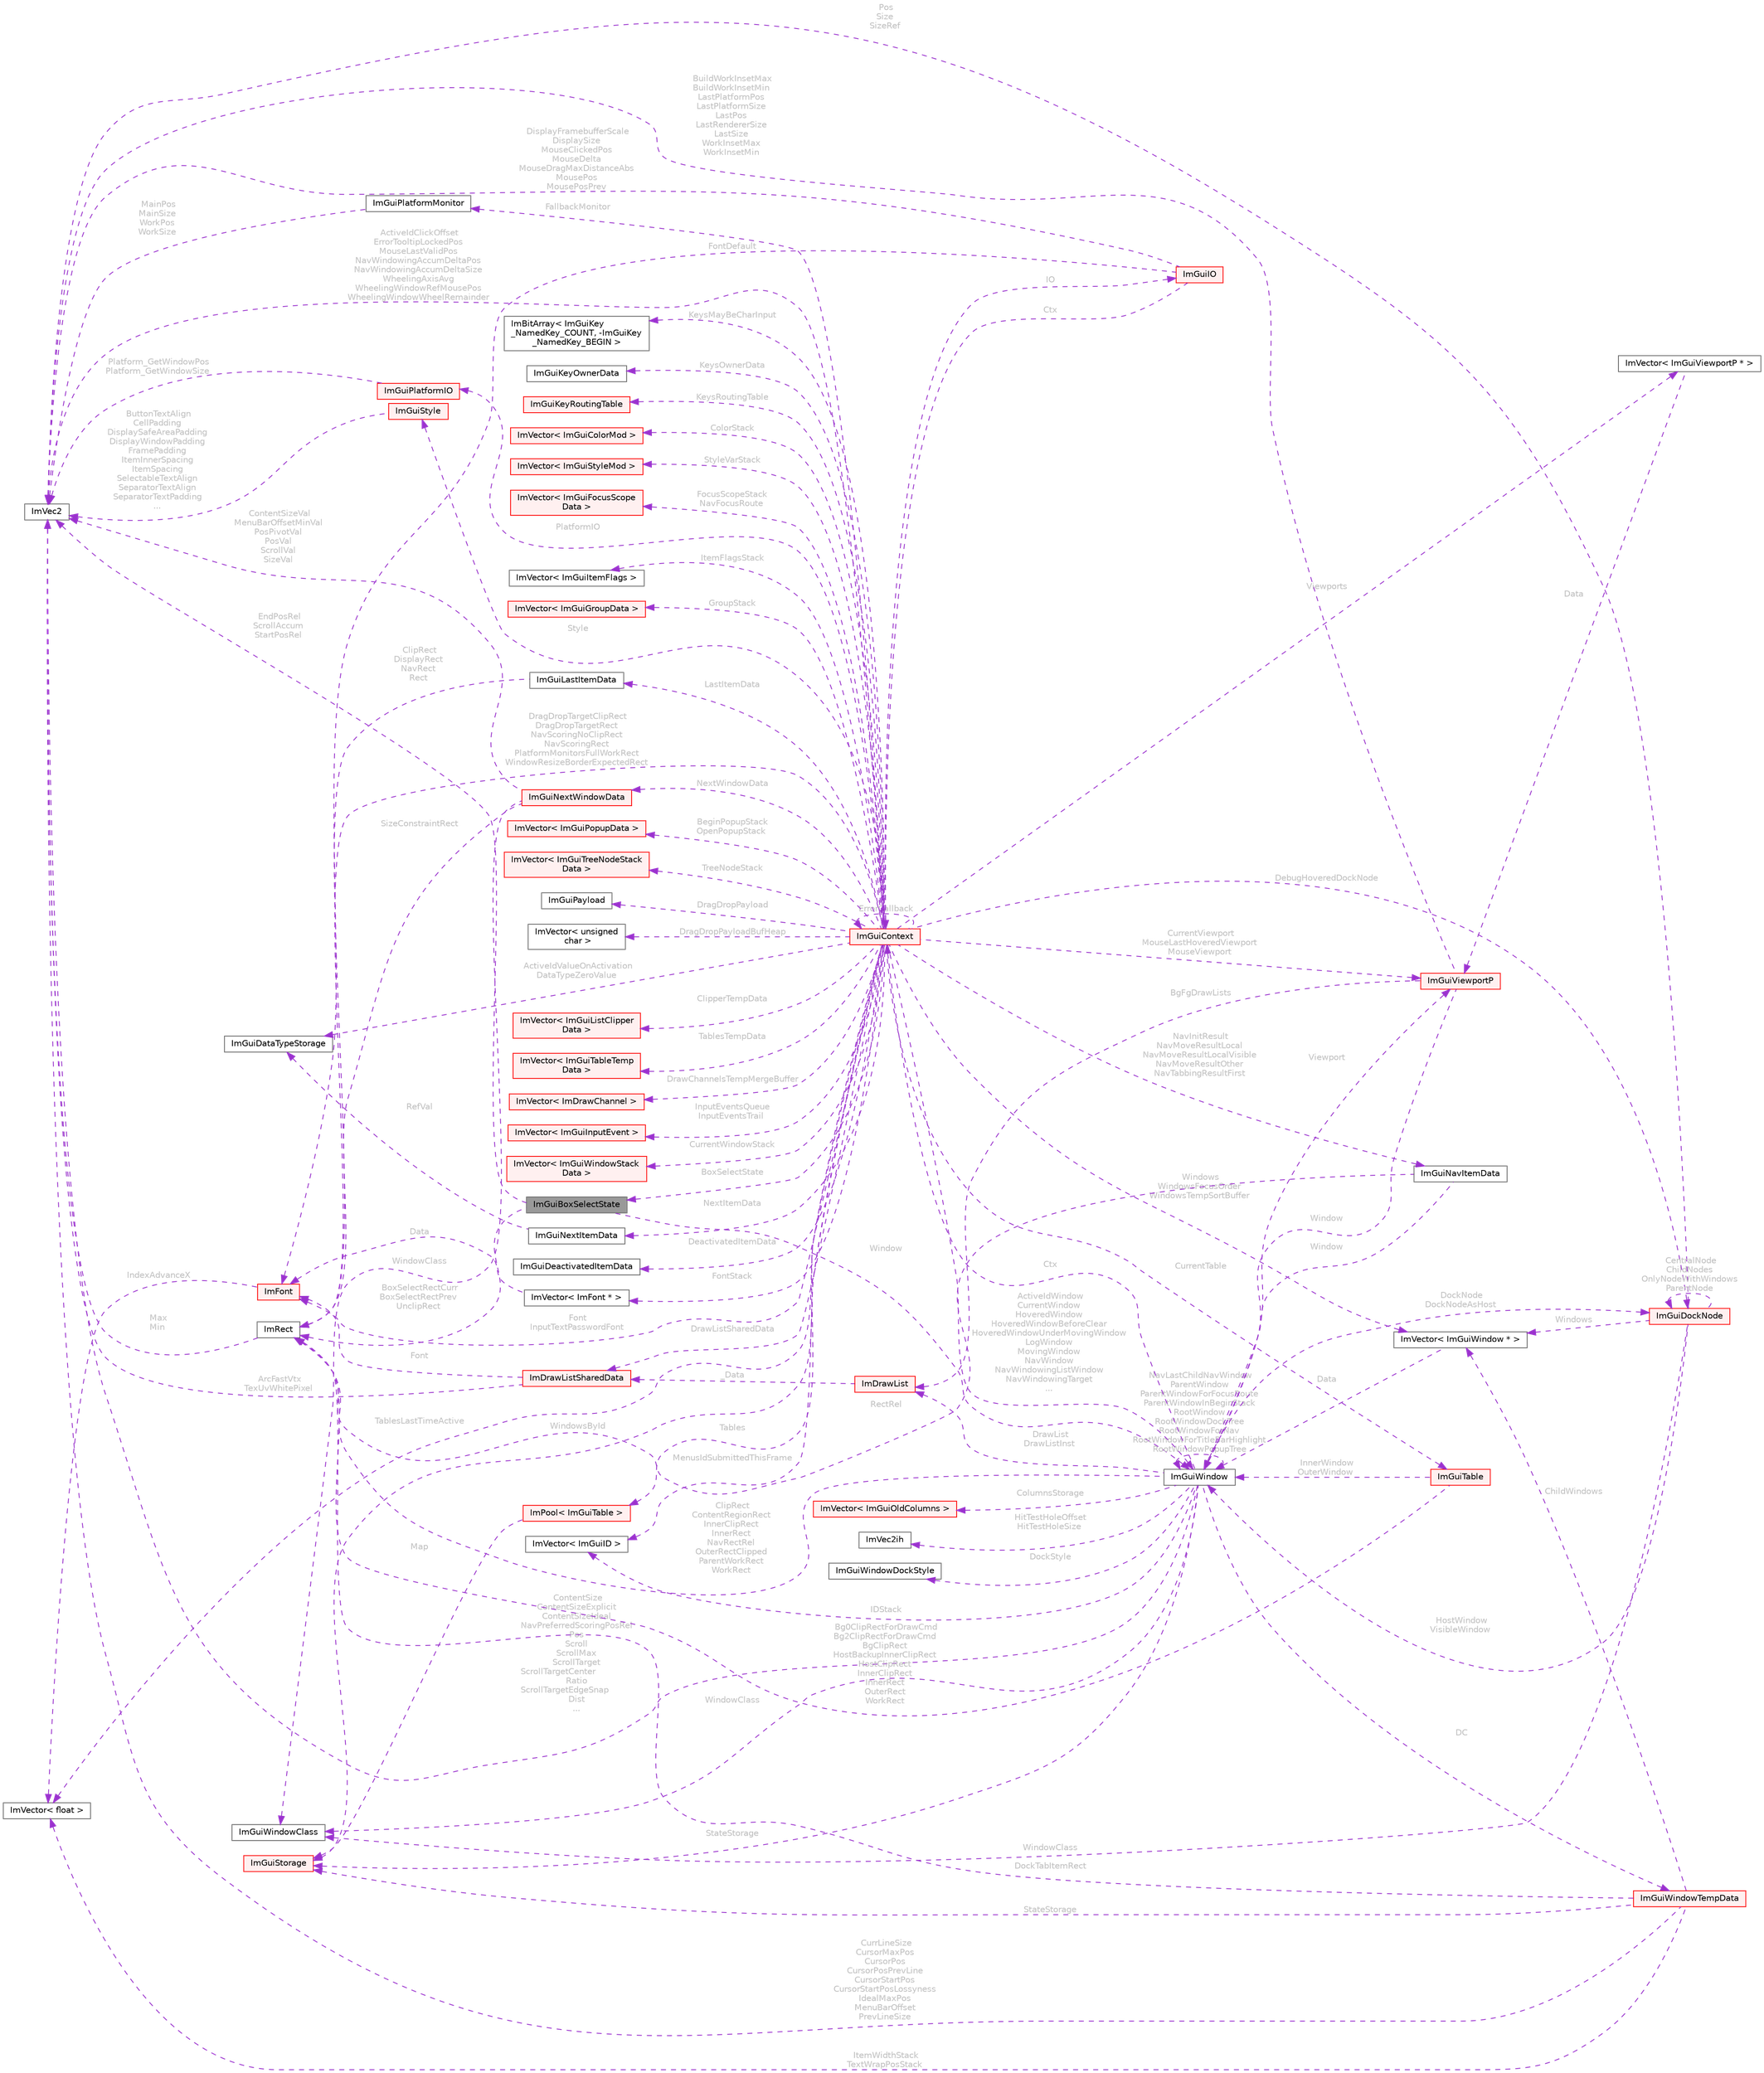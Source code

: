 digraph "ImGuiBoxSelectState"
{
 // LATEX_PDF_SIZE
  bgcolor="transparent";
  edge [fontname=Helvetica,fontsize=10,labelfontname=Helvetica,labelfontsize=10];
  node [fontname=Helvetica,fontsize=10,shape=box,height=0.2,width=0.4];
  rankdir="LR";
  Node1 [id="Node000001",label="ImGuiBoxSelectState",height=0.2,width=0.4,color="gray40", fillcolor="grey60", style="filled", fontcolor="black",tooltip=" "];
  Node2 -> Node1 [id="edge1_Node000001_Node000002",dir="back",color="darkorchid3",style="dashed",tooltip=" ",label=" EndPosRel\nScrollAccum\nStartPosRel",fontcolor="grey" ];
  Node2 [id="Node000002",label="ImVec2",height=0.2,width=0.4,color="gray40", fillcolor="white", style="filled",URL="$struct_im_vec2.html",tooltip=" "];
  Node3 -> Node1 [id="edge2_Node000001_Node000003",dir="back",color="darkorchid3",style="dashed",tooltip=" ",label=" Window",fontcolor="grey" ];
  Node3 [id="Node000003",label="ImGuiWindow",height=0.2,width=0.4,color="gray40", fillcolor="white", style="filled",URL="$struct_im_gui_window.html",tooltip=" "];
  Node4 -> Node3 [id="edge3_Node000003_Node000004",dir="back",color="darkorchid3",style="dashed",tooltip=" ",label=" Ctx",fontcolor="grey" ];
  Node4 [id="Node000004",label="ImGuiContext",height=0.2,width=0.4,color="red", fillcolor="#FFF0F0", style="filled",URL="$struct_im_gui_context.html",tooltip=" "];
  Node5 -> Node4 [id="edge4_Node000004_Node000005",dir="back",color="darkorchid3",style="dashed",tooltip=" ",label=" IO",fontcolor="grey" ];
  Node5 [id="Node000005",label="ImGuiIO",height=0.2,width=0.4,color="red", fillcolor="#FFF0F0", style="filled",URL="$struct_im_gui_i_o.html",tooltip=" "];
  Node2 -> Node5 [id="edge5_Node000005_Node000002",dir="back",color="darkorchid3",style="dashed",tooltip=" ",label=" DisplayFramebufferScale\nDisplaySize\nMouseClickedPos\nMouseDelta\nMouseDragMaxDistanceAbs\nMousePos\nMousePosPrev",fontcolor="grey" ];
  Node8 -> Node5 [id="edge6_Node000005_Node000008",dir="back",color="darkorchid3",style="dashed",tooltip=" ",label=" FontDefault",fontcolor="grey" ];
  Node8 [id="Node000008",label="ImFont",height=0.2,width=0.4,color="red", fillcolor="#FFF0F0", style="filled",URL="$struct_im_font.html",tooltip=" "];
  Node9 -> Node8 [id="edge7_Node000008_Node000009",dir="back",color="darkorchid3",style="dashed",tooltip=" ",label=" IndexAdvanceX",fontcolor="grey" ];
  Node9 [id="Node000009",label="ImVector\< float \>",height=0.2,width=0.4,color="gray40", fillcolor="white", style="filled",URL="$struct_im_vector.html",tooltip=" "];
  Node4 -> Node5 [id="edge8_Node000005_Node000004",dir="back",color="darkorchid3",style="dashed",tooltip=" ",label=" Ctx",fontcolor="grey" ];
  Node21 -> Node4 [id="edge9_Node000004_Node000021",dir="back",color="darkorchid3",style="dashed",tooltip=" ",label=" PlatformIO",fontcolor="grey" ];
  Node21 [id="Node000021",label="ImGuiPlatformIO",height=0.2,width=0.4,color="red", fillcolor="#FFF0F0", style="filled",URL="$struct_im_gui_platform_i_o.html",tooltip=" "];
  Node2 -> Node21 [id="edge10_Node000021_Node000002",dir="back",color="darkorchid3",style="dashed",tooltip=" ",label=" Platform_GetWindowPos\nPlatform_GetWindowSize",fontcolor="grey" ];
  Node43 -> Node4 [id="edge11_Node000004_Node000043",dir="back",color="darkorchid3",style="dashed",tooltip=" ",label=" Style",fontcolor="grey" ];
  Node43 [id="Node000043",label="ImGuiStyle",height=0.2,width=0.4,color="red", fillcolor="#FFF0F0", style="filled",URL="$struct_im_gui_style.html",tooltip=" "];
  Node2 -> Node43 [id="edge12_Node000043_Node000002",dir="back",color="darkorchid3",style="dashed",tooltip=" ",label=" ButtonTextAlign\nCellPadding\nDisplaySafeAreaPadding\nDisplayWindowPadding\nFramePadding\nItemInnerSpacing\nItemSpacing\nSelectableTextAlign\nSeparatorTextAlign\nSeparatorTextPadding\n...",fontcolor="grey" ];
  Node8 -> Node4 [id="edge13_Node000004_Node000008",dir="back",color="darkorchid3",style="dashed",tooltip=" ",label=" Font\nInputTextPasswordFont",fontcolor="grey" ];
  Node34 -> Node4 [id="edge14_Node000004_Node000034",dir="back",color="darkorchid3",style="dashed",tooltip=" ",label=" DrawListSharedData",fontcolor="grey" ];
  Node34 [id="Node000034",label="ImDrawListSharedData",height=0.2,width=0.4,color="red", fillcolor="#FFF0F0", style="filled",URL="$struct_im_draw_list_shared_data.html",tooltip=" "];
  Node2 -> Node34 [id="edge15_Node000034_Node000002",dir="back",color="darkorchid3",style="dashed",tooltip=" ",label=" ArcFastVtx\nTexUvWhitePixel",fontcolor="grey" ];
  Node8 -> Node34 [id="edge16_Node000034_Node000008",dir="back",color="darkorchid3",style="dashed",tooltip=" ",label=" Font",fontcolor="grey" ];
  Node44 -> Node4 [id="edge17_Node000004_Node000044",dir="back",color="darkorchid3",style="dashed",tooltip=" ",label=" InputEventsQueue\nInputEventsTrail",fontcolor="grey" ];
  Node44 [id="Node000044",label="ImVector\< ImGuiInputEvent \>",height=0.2,width=0.4,color="red", fillcolor="#FFF0F0", style="filled",URL="$struct_im_vector.html",tooltip=" "];
  Node53 -> Node4 [id="edge18_Node000004_Node000053",dir="back",color="darkorchid3",style="dashed",tooltip=" ",label=" Windows\nWindowsFocusOrder\nWindowsTempSortBuffer",fontcolor="grey" ];
  Node53 [id="Node000053",label="ImVector\< ImGuiWindow * \>",height=0.2,width=0.4,color="gray40", fillcolor="white", style="filled",URL="$struct_im_vector.html",tooltip=" "];
  Node3 -> Node53 [id="edge19_Node000053_Node000003",dir="back",color="darkorchid3",style="dashed",tooltip=" ",label=" Data",fontcolor="grey" ];
  Node54 -> Node4 [id="edge20_Node000004_Node000054",dir="back",color="darkorchid3",style="dashed",tooltip=" ",label=" CurrentWindowStack",fontcolor="grey" ];
  Node54 [id="Node000054",label="ImVector\< ImGuiWindowStack\lData \>",height=0.2,width=0.4,color="red", fillcolor="#FFF0F0", style="filled",URL="$struct_im_vector.html",tooltip=" "];
  Node59 -> Node4 [id="edge21_Node000004_Node000059",dir="back",color="darkorchid3",style="dashed",tooltip=" ",label=" WindowsById",fontcolor="grey" ];
  Node59 [id="Node000059",label="ImGuiStorage",height=0.2,width=0.4,color="red", fillcolor="#FFF0F0", style="filled",URL="$struct_im_gui_storage.html",tooltip=" "];
  Node3 -> Node4 [id="edge22_Node000004_Node000003",dir="back",color="darkorchid3",style="dashed",tooltip=" ",label=" ActiveIdWindow\nCurrentWindow\nHoveredWindow\nHoveredWindowBeforeClear\nHoveredWindowUnderMovingWindow\nLogWindow\nMovingWindow\nNavWindow\nNavWindowingListWindow\nNavWindowingTarget\n...",fontcolor="grey" ];
  Node2 -> Node4 [id="edge23_Node000004_Node000002",dir="back",color="darkorchid3",style="dashed",tooltip=" ",label=" ActiveIdClickOffset\nErrorTooltipLockedPos\nMouseLastValidPos\nNavWindowingAccumDeltaPos\nNavWindowingAccumDeltaSize\nWheelingAxisAvg\nWheelingWindowRefMousePos\nWheelingWindowWheelRemainder",fontcolor="grey" ];
  Node62 -> Node4 [id="edge24_Node000004_Node000062",dir="back",color="darkorchid3",style="dashed",tooltip=" ",label=" DeactivatedItemData",fontcolor="grey" ];
  Node62 [id="Node000062",label="ImGuiDeactivatedItemData",height=0.2,width=0.4,color="gray40", fillcolor="white", style="filled",URL="$struct_im_gui_deactivated_item_data.html",tooltip=" "];
  Node63 -> Node4 [id="edge25_Node000004_Node000063",dir="back",color="darkorchid3",style="dashed",tooltip=" ",label=" ActiveIdValueOnActivation\nDataTypeZeroValue",fontcolor="grey" ];
  Node63 [id="Node000063",label="ImGuiDataTypeStorage",height=0.2,width=0.4,color="gray40", fillcolor="white", style="filled",URL="$struct_im_gui_data_type_storage.html",tooltip=" "];
  Node64 -> Node4 [id="edge26_Node000004_Node000064",dir="back",color="darkorchid3",style="dashed",tooltip=" ",label=" KeysMayBeCharInput",fontcolor="grey" ];
  Node64 [id="Node000064",label="ImBitArray\< ImGuiKey\l_NamedKey_COUNT, -ImGuiKey\l_NamedKey_BEGIN \>",height=0.2,width=0.4,color="gray40", fillcolor="white", style="filled",URL="$struct_im_bit_array.html",tooltip=" "];
  Node65 -> Node4 [id="edge27_Node000004_Node000065",dir="back",color="darkorchid3",style="dashed",tooltip=" ",label=" KeysOwnerData",fontcolor="grey" ];
  Node65 [id="Node000065",label="ImGuiKeyOwnerData",height=0.2,width=0.4,color="gray40", fillcolor="white", style="filled",URL="$struct_im_gui_key_owner_data.html",tooltip=" "];
  Node66 -> Node4 [id="edge28_Node000004_Node000066",dir="back",color="darkorchid3",style="dashed",tooltip=" ",label=" KeysRoutingTable",fontcolor="grey" ];
  Node66 [id="Node000066",label="ImGuiKeyRoutingTable",height=0.2,width=0.4,color="red", fillcolor="#FFF0F0", style="filled",URL="$struct_im_gui_key_routing_table.html",tooltip=" "];
  Node69 -> Node4 [id="edge29_Node000004_Node000069",dir="back",color="darkorchid3",style="dashed",tooltip=" ",label=" NextItemData",fontcolor="grey" ];
  Node69 [id="Node000069",label="ImGuiNextItemData",height=0.2,width=0.4,color="gray40", fillcolor="white", style="filled",URL="$struct_im_gui_next_item_data.html",tooltip=" "];
  Node63 -> Node69 [id="edge30_Node000069_Node000063",dir="back",color="darkorchid3",style="dashed",tooltip=" ",label=" RefVal",fontcolor="grey" ];
  Node56 -> Node4 [id="edge31_Node000004_Node000056",dir="back",color="darkorchid3",style="dashed",tooltip=" ",label=" LastItemData",fontcolor="grey" ];
  Node56 [id="Node000056",label="ImGuiLastItemData",height=0.2,width=0.4,color="gray40", fillcolor="white", style="filled",URL="$struct_im_gui_last_item_data.html",tooltip=" "];
  Node57 -> Node56 [id="edge32_Node000056_Node000057",dir="back",color="darkorchid3",style="dashed",tooltip=" ",label=" ClipRect\nDisplayRect\nNavRect\nRect",fontcolor="grey" ];
  Node57 [id="Node000057",label="ImRect",height=0.2,width=0.4,color="gray40", fillcolor="white", style="filled",URL="$struct_im_rect.html",tooltip=" "];
  Node2 -> Node57 [id="edge33_Node000057_Node000002",dir="back",color="darkorchid3",style="dashed",tooltip=" ",label=" Max\nMin",fontcolor="grey" ];
  Node70 -> Node4 [id="edge34_Node000004_Node000070",dir="back",color="darkorchid3",style="dashed",tooltip=" ",label=" NextWindowData",fontcolor="grey" ];
  Node70 [id="Node000070",label="ImGuiNextWindowData",height=0.2,width=0.4,color="red", fillcolor="#FFF0F0", style="filled",URL="$struct_im_gui_next_window_data.html",tooltip=" "];
  Node2 -> Node70 [id="edge35_Node000070_Node000002",dir="back",color="darkorchid3",style="dashed",tooltip=" ",label=" ContentSizeVal\nMenuBarOffsetMinVal\nPosPivotVal\nPosVal\nScrollVal\nSizeVal",fontcolor="grey" ];
  Node57 -> Node70 [id="edge36_Node000070_Node000057",dir="back",color="darkorchid3",style="dashed",tooltip=" ",label=" SizeConstraintRect",fontcolor="grey" ];
  Node72 -> Node70 [id="edge37_Node000070_Node000072",dir="back",color="darkorchid3",style="dashed",tooltip=" ",label=" WindowClass",fontcolor="grey" ];
  Node72 [id="Node000072",label="ImGuiWindowClass",height=0.2,width=0.4,color="gray40", fillcolor="white", style="filled",URL="$struct_im_gui_window_class.html",tooltip=" "];
  Node73 -> Node4 [id="edge38_Node000004_Node000073",dir="back",color="darkorchid3",style="dashed",tooltip=" ",label=" ColorStack",fontcolor="grey" ];
  Node73 [id="Node000073",label="ImVector\< ImGuiColorMod \>",height=0.2,width=0.4,color="red", fillcolor="#FFF0F0", style="filled",URL="$struct_im_vector.html",tooltip=" "];
  Node75 -> Node4 [id="edge39_Node000004_Node000075",dir="back",color="darkorchid3",style="dashed",tooltip=" ",label=" StyleVarStack",fontcolor="grey" ];
  Node75 [id="Node000075",label="ImVector\< ImGuiStyleMod \>",height=0.2,width=0.4,color="red", fillcolor="#FFF0F0", style="filled",URL="$struct_im_vector.html",tooltip=" "];
  Node7 -> Node4 [id="edge40_Node000004_Node000007",dir="back",color="darkorchid3",style="dashed",tooltip=" ",label=" FontStack",fontcolor="grey" ];
  Node7 [id="Node000007",label="ImVector\< ImFont * \>",height=0.2,width=0.4,color="gray40", fillcolor="white", style="filled",URL="$struct_im_vector.html",tooltip=" "];
  Node8 -> Node7 [id="edge41_Node000007_Node000008",dir="back",color="darkorchid3",style="dashed",tooltip=" ",label=" Data",fontcolor="grey" ];
  Node77 -> Node4 [id="edge42_Node000004_Node000077",dir="back",color="darkorchid3",style="dashed",tooltip=" ",label=" FocusScopeStack\nNavFocusRoute",fontcolor="grey" ];
  Node77 [id="Node000077",label="ImVector\< ImGuiFocusScope\lData \>",height=0.2,width=0.4,color="red", fillcolor="#FFF0F0", style="filled",URL="$struct_im_vector.html",tooltip=" "];
  Node79 -> Node4 [id="edge43_Node000004_Node000079",dir="back",color="darkorchid3",style="dashed",tooltip=" ",label=" ItemFlagsStack",fontcolor="grey" ];
  Node79 [id="Node000079",label="ImVector\< ImGuiItemFlags \>",height=0.2,width=0.4,color="gray40", fillcolor="white", style="filled",URL="$struct_im_vector.html",tooltip=" "];
  Node80 -> Node4 [id="edge44_Node000004_Node000080",dir="back",color="darkorchid3",style="dashed",tooltip=" ",label=" GroupStack",fontcolor="grey" ];
  Node80 [id="Node000080",label="ImVector\< ImGuiGroupData \>",height=0.2,width=0.4,color="red", fillcolor="#FFF0F0", style="filled",URL="$struct_im_vector.html",tooltip=" "];
  Node83 -> Node4 [id="edge45_Node000004_Node000083",dir="back",color="darkorchid3",style="dashed",tooltip=" ",label=" BeginPopupStack\nOpenPopupStack",fontcolor="grey" ];
  Node83 [id="Node000083",label="ImVector\< ImGuiPopupData \>",height=0.2,width=0.4,color="red", fillcolor="#FFF0F0", style="filled",URL="$struct_im_vector.html",tooltip=" "];
  Node85 -> Node4 [id="edge46_Node000004_Node000085",dir="back",color="darkorchid3",style="dashed",tooltip=" ",label=" TreeNodeStack",fontcolor="grey" ];
  Node85 [id="Node000085",label="ImVector\< ImGuiTreeNodeStack\lData \>",height=0.2,width=0.4,color="red", fillcolor="#FFF0F0", style="filled",URL="$struct_im_vector.html",tooltip=" "];
  Node87 -> Node4 [id="edge47_Node000004_Node000087",dir="back",color="darkorchid3",style="dashed",tooltip=" ",label=" Viewports",fontcolor="grey" ];
  Node87 [id="Node000087",label="ImVector\< ImGuiViewportP * \>",height=0.2,width=0.4,color="gray40", fillcolor="white", style="filled",URL="$struct_im_vector.html",tooltip=" "];
  Node88 -> Node87 [id="edge48_Node000087_Node000088",dir="back",color="darkorchid3",style="dashed",tooltip=" ",label=" Data",fontcolor="grey" ];
  Node88 [id="Node000088",label="ImGuiViewportP",height=0.2,width=0.4,color="red", fillcolor="#FFF0F0", style="filled",URL="$struct_im_gui_viewport_p.html",tooltip=" "];
  Node3 -> Node88 [id="edge49_Node000088_Node000003",dir="back",color="darkorchid3",style="dashed",tooltip=" ",label=" Window",fontcolor="grey" ];
  Node2 -> Node88 [id="edge50_Node000088_Node000002",dir="back",color="darkorchid3",style="dashed",tooltip=" ",label=" BuildWorkInsetMax\nBuildWorkInsetMin\nLastPlatformPos\nLastPlatformSize\nLastPos\nLastRendererSize\nLastSize\nWorkInsetMax\nWorkInsetMin",fontcolor="grey" ];
  Node28 -> Node88 [id="edge51_Node000088_Node000028",dir="back",color="darkorchid3",style="dashed",tooltip=" ",label=" BgFgDrawLists",fontcolor="grey" ];
  Node28 [id="Node000028",label="ImDrawList",height=0.2,width=0.4,color="red", fillcolor="#FFF0F0", style="filled",URL="$struct_im_draw_list.html",tooltip=" "];
  Node34 -> Node28 [id="edge52_Node000028_Node000034",dir="back",color="darkorchid3",style="dashed",tooltip=" ",label=" _Data",fontcolor="grey" ];
  Node88 -> Node4 [id="edge53_Node000004_Node000088",dir="back",color="darkorchid3",style="dashed",tooltip=" ",label=" CurrentViewport\nMouseLastHoveredViewport\nMouseViewport",fontcolor="grey" ];
  Node23 -> Node4 [id="edge54_Node000004_Node000023",dir="back",color="darkorchid3",style="dashed",tooltip=" ",label=" FallbackMonitor",fontcolor="grey" ];
  Node23 [id="Node000023",label="ImGuiPlatformMonitor",height=0.2,width=0.4,color="gray40", fillcolor="white", style="filled",URL="$struct_im_gui_platform_monitor.html",tooltip=" "];
  Node2 -> Node23 [id="edge55_Node000023_Node000002",dir="back",color="darkorchid3",style="dashed",tooltip=" ",label=" MainPos\nMainSize\nWorkPos\nWorkSize",fontcolor="grey" ];
  Node57 -> Node4 [id="edge56_Node000004_Node000057",dir="back",color="darkorchid3",style="dashed",tooltip=" ",label=" DragDropTargetClipRect\nDragDropTargetRect\nNavScoringNoClipRect\nNavScoringRect\nPlatformMonitorsFullWorkRect\nWindowResizeBorderExpectedRect",fontcolor="grey" ];
  Node90 -> Node4 [id="edge57_Node000004_Node000090",dir="back",color="darkorchid3",style="dashed",tooltip=" ",label=" NavInitResult\nNavMoveResultLocal\nNavMoveResultLocalVisible\nNavMoveResultOther\nNavTabbingResultFirst",fontcolor="grey" ];
  Node90 [id="Node000090",label="ImGuiNavItemData",height=0.2,width=0.4,color="gray40", fillcolor="white", style="filled",URL="$struct_im_gui_nav_item_data.html",tooltip=" "];
  Node3 -> Node90 [id="edge58_Node000090_Node000003",dir="back",color="darkorchid3",style="dashed",tooltip=" ",label=" Window",fontcolor="grey" ];
  Node57 -> Node90 [id="edge59_Node000090_Node000057",dir="back",color="darkorchid3",style="dashed",tooltip=" ",label=" RectRel",fontcolor="grey" ];
  Node91 -> Node4 [id="edge60_Node000004_Node000091",dir="back",color="darkorchid3",style="dashed",tooltip=" ",label=" DragDropPayload",fontcolor="grey" ];
  Node91 [id="Node000091",label="ImGuiPayload",height=0.2,width=0.4,color="gray40", fillcolor="white", style="filled",URL="$struct_im_gui_payload.html",tooltip=" "];
  Node92 -> Node4 [id="edge61_Node000004_Node000092",dir="back",color="darkorchid3",style="dashed",tooltip=" ",label=" DragDropPayloadBufHeap",fontcolor="grey" ];
  Node92 [id="Node000092",label="ImVector\< unsigned\l char \>",height=0.2,width=0.4,color="gray40", fillcolor="white", style="filled",URL="$struct_im_vector.html",tooltip=" "];
  Node93 -> Node4 [id="edge62_Node000004_Node000093",dir="back",color="darkorchid3",style="dashed",tooltip=" ",label=" ClipperTempData",fontcolor="grey" ];
  Node93 [id="Node000093",label="ImVector\< ImGuiListClipper\lData \>",height=0.2,width=0.4,color="red", fillcolor="#FFF0F0", style="filled",URL="$struct_im_vector.html",tooltip=" "];
  Node98 -> Node4 [id="edge63_Node000004_Node000098",dir="back",color="darkorchid3",style="dashed",tooltip=" ",label=" CurrentTable",fontcolor="grey" ];
  Node98 [id="Node000098",label="ImGuiTable",height=0.2,width=0.4,color="red", fillcolor="#FFF0F0", style="filled",URL="$struct_im_gui_table.html",tooltip=" "];
  Node57 -> Node98 [id="edge64_Node000098_Node000057",dir="back",color="darkorchid3",style="dashed",tooltip=" ",label=" Bg0ClipRectForDrawCmd\nBg2ClipRectForDrawCmd\nBgClipRect\nHostBackupInnerClipRect\nHostClipRect\nInnerClipRect\nInnerRect\nOuterRect\nWorkRect",fontcolor="grey" ];
  Node3 -> Node98 [id="edge65_Node000098_Node000003",dir="back",color="darkorchid3",style="dashed",tooltip=" ",label=" InnerWindow\nOuterWindow",fontcolor="grey" ];
  Node114 -> Node4 [id="edge66_Node000004_Node000114",dir="back",color="darkorchid3",style="dashed",tooltip=" ",label=" TablesTempData",fontcolor="grey" ];
  Node114 [id="Node000114",label="ImVector\< ImGuiTableTemp\lData \>",height=0.2,width=0.4,color="red", fillcolor="#FFF0F0", style="filled",URL="$struct_im_vector.html",tooltip=" "];
  Node115 -> Node4 [id="edge67_Node000004_Node000115",dir="back",color="darkorchid3",style="dashed",tooltip=" ",label=" Tables",fontcolor="grey" ];
  Node115 [id="Node000115",label="ImPool\< ImGuiTable \>",height=0.2,width=0.4,color="red", fillcolor="#FFF0F0", style="filled",URL="$struct_im_pool.html",tooltip=" "];
  Node59 -> Node115 [id="edge68_Node000115_Node000059",dir="back",color="darkorchid3",style="dashed",tooltip=" ",label=" Map",fontcolor="grey" ];
  Node9 -> Node4 [id="edge69_Node000004_Node000009",dir="back",color="darkorchid3",style="dashed",tooltip=" ",label=" TablesLastTimeActive",fontcolor="grey" ];
  Node38 -> Node4 [id="edge70_Node000004_Node000038",dir="back",color="darkorchid3",style="dashed",tooltip=" ",label=" DrawChannelsTempMergeBuffer",fontcolor="grey" ];
  Node38 [id="Node000038",label="ImVector\< ImDrawChannel \>",height=0.2,width=0.4,color="red", fillcolor="#FFF0F0", style="filled",URL="$struct_im_vector.html",tooltip=" "];
  Node1 -> Node4 [id="edge71_Node000004_Node000001",dir="back",color="darkorchid3",style="dashed",tooltip=" ",label=" BoxSelectState",fontcolor="grey" ];
  Node140 -> Node4 [id="edge72_Node000004_Node000140",dir="back",color="darkorchid3",style="dashed",tooltip=" ",label=" MenusIdSubmittedThisFrame",fontcolor="grey" ];
  Node140 [id="Node000140",label="ImVector\< ImGuiID \>",height=0.2,width=0.4,color="gray40", fillcolor="white", style="filled",URL="$struct_im_vector.html",tooltip=" "];
  Node4 -> Node4 [id="edge73_Node000004_Node000004",dir="back",color="darkorchid3",style="dashed",tooltip=" ",label=" ErrorCallback",fontcolor="grey" ];
  Node147 -> Node4 [id="edge74_Node000004_Node000147",dir="back",color="darkorchid3",style="dashed",tooltip=" ",label=" DebugHoveredDockNode",fontcolor="grey" ];
  Node147 [id="Node000147",label="ImGuiDockNode",height=0.2,width=0.4,color="red", fillcolor="#FFF0F0", style="filled",URL="$struct_im_gui_dock_node.html",tooltip=" "];
  Node147 -> Node147 [id="edge75_Node000147_Node000147",dir="back",color="darkorchid3",style="dashed",tooltip=" ",label=" CentralNode\nChildNodes\nOnlyNodeWithWindows\nParentNode",fontcolor="grey" ];
  Node53 -> Node147 [id="edge76_Node000147_Node000053",dir="back",color="darkorchid3",style="dashed",tooltip=" ",label=" Windows",fontcolor="grey" ];
  Node2 -> Node147 [id="edge77_Node000147_Node000002",dir="back",color="darkorchid3",style="dashed",tooltip=" ",label=" Pos\nSize\nSizeRef",fontcolor="grey" ];
  Node72 -> Node147 [id="edge78_Node000147_Node000072",dir="back",color="darkorchid3",style="dashed",tooltip=" ",label=" WindowClass",fontcolor="grey" ];
  Node3 -> Node147 [id="edge79_Node000147_Node000003",dir="back",color="darkorchid3",style="dashed",tooltip=" ",label=" HostWindow\nVisibleWindow",fontcolor="grey" ];
  Node72 -> Node3 [id="edge80_Node000003_Node000072",dir="back",color="darkorchid3",style="dashed",tooltip=" ",label=" WindowClass",fontcolor="grey" ];
  Node88 -> Node3 [id="edge81_Node000003_Node000088",dir="back",color="darkorchid3",style="dashed",tooltip=" ",label=" Viewport",fontcolor="grey" ];
  Node2 -> Node3 [id="edge82_Node000003_Node000002",dir="back",color="darkorchid3",style="dashed",tooltip=" ",label=" ContentSize\nContentSizeExplicit\nContentSizeIdeal\nNavPreferredScoringPosRel\nPos\nScroll\nScrollMax\nScrollTarget\nScrollTargetCenter\lRatio\nScrollTargetEdgeSnap\lDist\n...",fontcolor="grey" ];
  Node140 -> Node3 [id="edge83_Node000003_Node000140",dir="back",color="darkorchid3",style="dashed",tooltip=" ",label=" IDStack",fontcolor="grey" ];
  Node165 -> Node3 [id="edge84_Node000003_Node000165",dir="back",color="darkorchid3",style="dashed",tooltip=" ",label=" DC",fontcolor="grey" ];
  Node165 [id="Node000165",label="ImGuiWindowTempData",height=0.2,width=0.4,color="red", fillcolor="#FFF0F0", style="filled",URL="$struct_im_gui_window_temp_data.html",tooltip=" "];
  Node2 -> Node165 [id="edge85_Node000165_Node000002",dir="back",color="darkorchid3",style="dashed",tooltip=" ",label=" CurrLineSize\nCursorMaxPos\nCursorPos\nCursorPosPrevLine\nCursorStartPos\nCursorStartPosLossyness\nIdealMaxPos\nMenuBarOffset\nPrevLineSize",fontcolor="grey" ];
  Node53 -> Node165 [id="edge86_Node000165_Node000053",dir="back",color="darkorchid3",style="dashed",tooltip=" ",label=" ChildWindows",fontcolor="grey" ];
  Node59 -> Node165 [id="edge87_Node000165_Node000059",dir="back",color="darkorchid3",style="dashed",tooltip=" ",label=" StateStorage",fontcolor="grey" ];
  Node57 -> Node165 [id="edge88_Node000165_Node000057",dir="back",color="darkorchid3",style="dashed",tooltip=" ",label=" DockTabItemRect",fontcolor="grey" ];
  Node9 -> Node165 [id="edge89_Node000165_Node000009",dir="back",color="darkorchid3",style="dashed",tooltip=" ",label=" ItemWidthStack\nTextWrapPosStack",fontcolor="grey" ];
  Node57 -> Node3 [id="edge90_Node000003_Node000057",dir="back",color="darkorchid3",style="dashed",tooltip=" ",label=" ClipRect\nContentRegionRect\nInnerClipRect\nInnerRect\nNavRectRel\nOuterRectClipped\nParentWorkRect\nWorkRect",fontcolor="grey" ];
  Node150 -> Node3 [id="edge91_Node000003_Node000150",dir="back",color="darkorchid3",style="dashed",tooltip=" ",label=" HitTestHoleOffset\nHitTestHoleSize",fontcolor="grey" ];
  Node150 [id="Node000150",label="ImVec2ih",height=0.2,width=0.4,color="gray40", fillcolor="white", style="filled",URL="$struct_im_vec2ih.html",tooltip=" "];
  Node59 -> Node3 [id="edge92_Node000003_Node000059",dir="back",color="darkorchid3",style="dashed",tooltip=" ",label=" StateStorage",fontcolor="grey" ];
  Node170 -> Node3 [id="edge93_Node000003_Node000170",dir="back",color="darkorchid3",style="dashed",tooltip=" ",label=" ColumnsStorage",fontcolor="grey" ];
  Node170 [id="Node000170",label="ImVector\< ImGuiOldColumns \>",height=0.2,width=0.4,color="red", fillcolor="#FFF0F0", style="filled",URL="$struct_im_vector.html",tooltip=" "];
  Node28 -> Node3 [id="edge94_Node000003_Node000028",dir="back",color="darkorchid3",style="dashed",tooltip=" ",label=" DrawList\nDrawListInst",fontcolor="grey" ];
  Node3 -> Node3 [id="edge95_Node000003_Node000003",dir="back",color="darkorchid3",style="dashed",tooltip=" ",label=" NavLastChildNavWindow\nParentWindow\nParentWindowForFocusRoute\nParentWindowInBeginStack\nRootWindow\nRootWindowDockTree\nRootWindowForNav\nRootWindowForTitleBarHighlight\nRootWindowPopupTree",fontcolor="grey" ];
  Node171 -> Node3 [id="edge96_Node000003_Node000171",dir="back",color="darkorchid3",style="dashed",tooltip=" ",label=" DockStyle",fontcolor="grey" ];
  Node171 [id="Node000171",label="ImGuiWindowDockStyle",height=0.2,width=0.4,color="gray40", fillcolor="white", style="filled",URL="$struct_im_gui_window_dock_style.html",tooltip=" "];
  Node147 -> Node3 [id="edge97_Node000003_Node000147",dir="back",color="darkorchid3",style="dashed",tooltip=" ",label=" DockNode\nDockNodeAsHost",fontcolor="grey" ];
  Node57 -> Node1 [id="edge98_Node000001_Node000057",dir="back",color="darkorchid3",style="dashed",tooltip=" ",label=" BoxSelectRectCurr\nBoxSelectRectPrev\nUnclipRect",fontcolor="grey" ];
}
